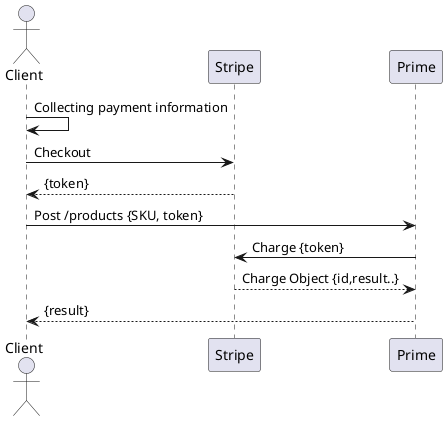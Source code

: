 @startuml
actor Client
Client -> Client : Collecting payment information
Client -> Stripe : Checkout
Stripe --> Client: {token}
Client -> Prime: Post /products {SKU, token}
Prime -> Stripe: Charge {token}
Stripe --> Prime: Charge Object {id,result..}
Prime --> Client: {result}

@enduml
